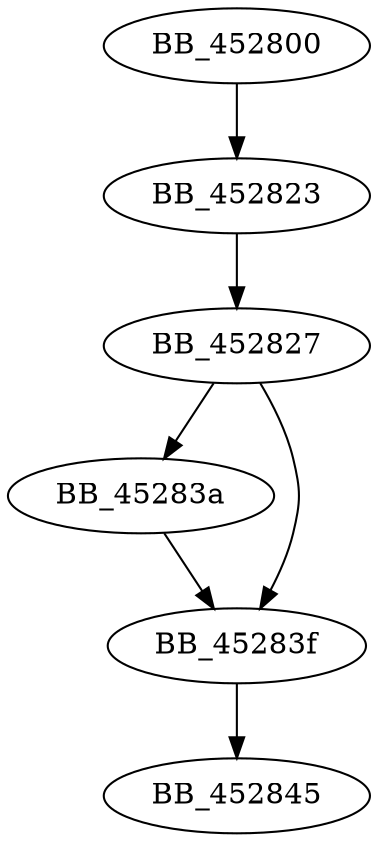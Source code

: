 DiGraph sub_452800{
BB_452800->BB_452823
BB_452823->BB_452827
BB_452827->BB_45283a
BB_452827->BB_45283f
BB_45283a->BB_45283f
BB_45283f->BB_452845
}
